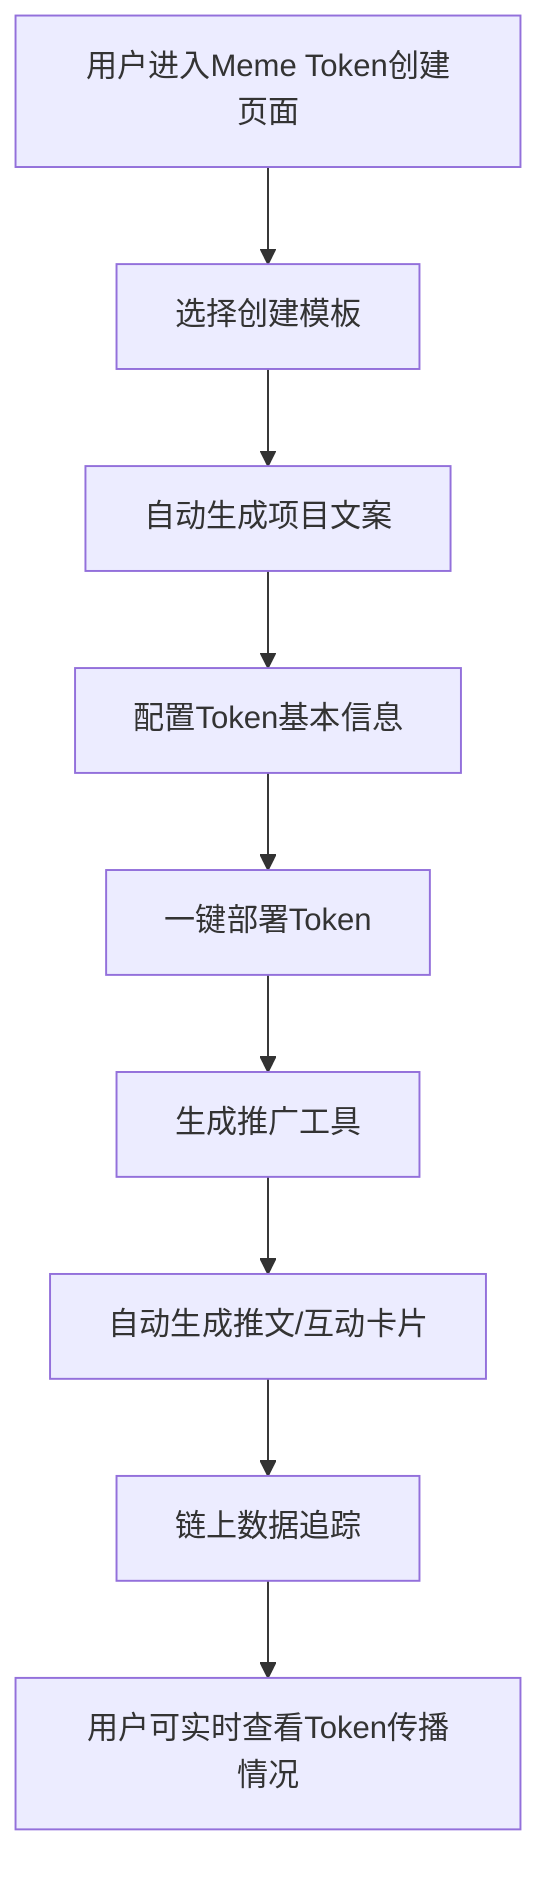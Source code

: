 flowchart TD
    A[用户进入Meme Token创建页面] --> B[选择创建模板]
    B --> C[自动生成项目文案]
    C --> D[配置Token基本信息]
    D --> E[一键部署Token]
    E --> F[生成推广工具]
    F --> G[自动生成推文/互动卡片]
    G --> H[链上数据追踪]
    H --> I[用户可实时查看Token传播情况]